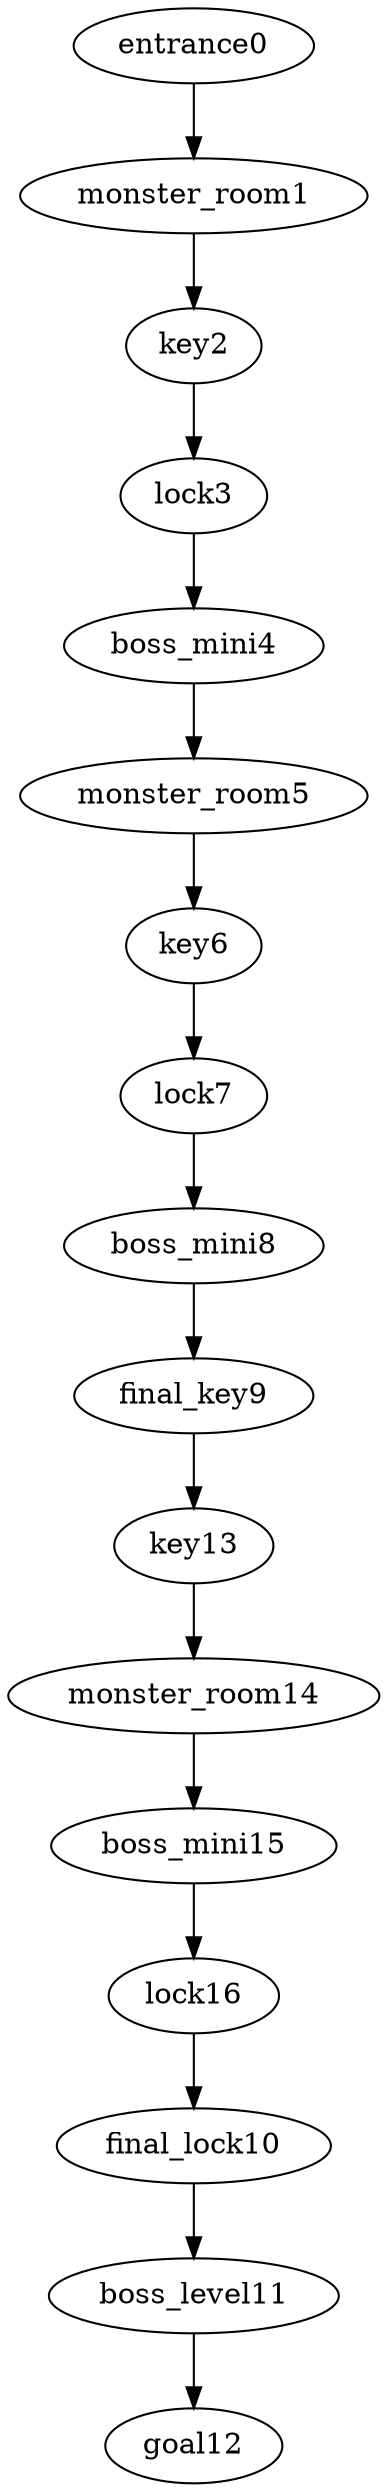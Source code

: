 digraph mission {
entrance0 -> monster_room1
monster_room1 -> key2
key2 -> lock3
lock3 -> boss_mini4
boss_mini4 -> monster_room5
monster_room5 -> key6
key6 -> lock7
lock7 -> boss_mini8
boss_mini8 -> final_key9
final_key9 -> key13
final_lock10 -> boss_level11
boss_level11 -> goal12
key13 -> monster_room14
monster_room14 -> boss_mini15
boss_mini15 -> lock16
lock16 -> final_lock10
}